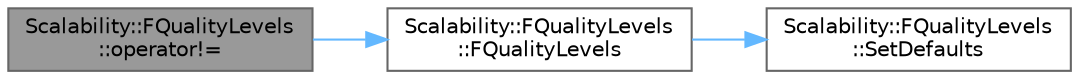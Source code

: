 digraph "Scalability::FQualityLevels::operator!="
{
 // INTERACTIVE_SVG=YES
 // LATEX_PDF_SIZE
  bgcolor="transparent";
  edge [fontname=Helvetica,fontsize=10,labelfontname=Helvetica,labelfontsize=10];
  node [fontname=Helvetica,fontsize=10,shape=box,height=0.2,width=0.4];
  rankdir="LR";
  Node1 [id="Node000001",label="Scalability::FQualityLevels\l::operator!=",height=0.2,width=0.4,color="gray40", fillcolor="grey60", style="filled", fontcolor="black",tooltip=" "];
  Node1 -> Node2 [id="edge1_Node000001_Node000002",color="steelblue1",style="solid",tooltip=" "];
  Node2 [id="Node000002",label="Scalability::FQualityLevels\l::FQualityLevels",height=0.2,width=0.4,color="grey40", fillcolor="white", style="filled",URL="$de/de7/structScalability_1_1FQualityLevels.html#a45d06327b2c3397d66d400e93df464fa",tooltip=" "];
  Node2 -> Node3 [id="edge2_Node000002_Node000003",color="steelblue1",style="solid",tooltip=" "];
  Node3 [id="Node000003",label="Scalability::FQualityLevels\l::SetDefaults",height=0.2,width=0.4,color="grey40", fillcolor="white", style="filled",URL="$de/de7/structScalability_1_1FQualityLevels.html#aa871876e17832499da5727af2a340c59",tooltip=" "];
}
